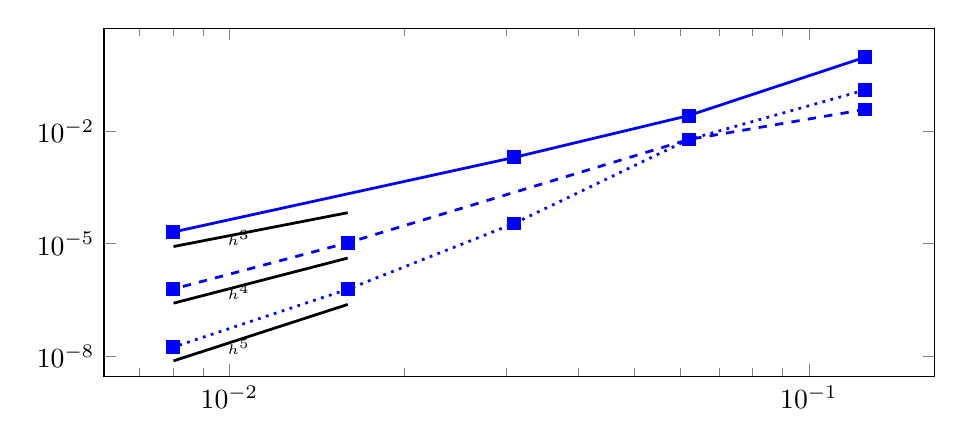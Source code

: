 \begin{tikzpicture}%
\begin{axis}[xmode=log,ymode=log,height=6cm,mark options={solid},width=1\textwidth]%
\addplot[mark=square*,color=blue,line width=1pt,solid] coordinates {%
(0.125,0.935)%
(0.062,0.026)%
(0.031,0.002)%
(0.016,0.0)%
(0.008,2.058e-05)%
};%
%
%
\addplot[forget plot,yshift=-0.2cm,line width=1pt,domain={0.016:0.008},draw=black,samples=100]{43.15*x^3}node[right, pos=0.75] {\tiny{$h^3$}};%
%
%
\addplot[mark=square*,color=blue,line width=1pt,dashed] coordinates {%
(0.125,0.038)%
(0.062,0.006)%
(0.031,0.0)%
(0.016,1.062e-05)%
(0.008,6.213e-07)%
};%
%
%
\addplot[forget plot,yshift=-0.2cm,line width=1pt,domain={0.016:0.008},draw=black,samples=100]{166.767*x^4}node[right, pos=0.75] {\tiny{$h^4$}};%
%
%
\addplot[mark=square*,color=blue,line width=1pt,dotted] coordinates {%
(0.125,0.125)%
(0.062,0.006)%
(0.031,3.463e-05)%
(0.016,6.135e-07)%
(0.008,1.76e-08)%
};%
%
%
\addplot[forget plot,yshift=-0.2cm,line width=1pt,domain={0.016:0.008},draw=black,samples=100]{604.638*x^5}node[right, pos=0.75] {\tiny{$h^5$}};%
%
%
\end{axis}%
\end{tikzpicture}%
